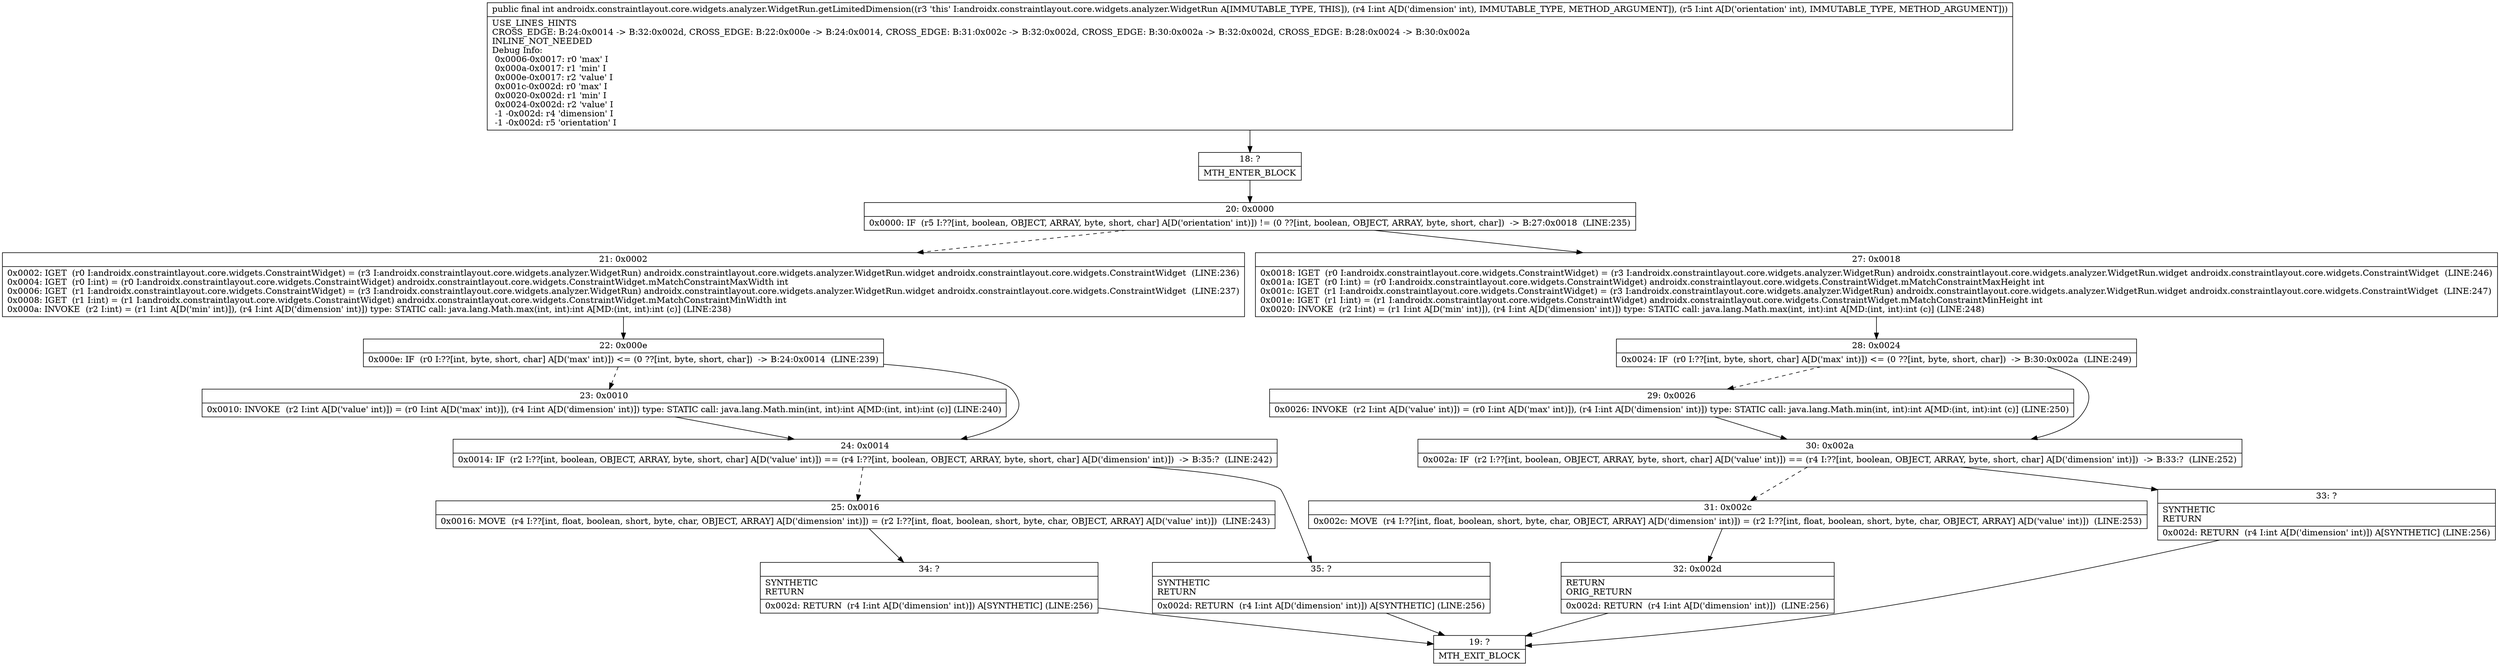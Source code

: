 digraph "CFG forandroidx.constraintlayout.core.widgets.analyzer.WidgetRun.getLimitedDimension(II)I" {
Node_18 [shape=record,label="{18\:\ ?|MTH_ENTER_BLOCK\l}"];
Node_20 [shape=record,label="{20\:\ 0x0000|0x0000: IF  (r5 I:??[int, boolean, OBJECT, ARRAY, byte, short, char] A[D('orientation' int)]) != (0 ??[int, boolean, OBJECT, ARRAY, byte, short, char])  \-\> B:27:0x0018  (LINE:235)\l}"];
Node_21 [shape=record,label="{21\:\ 0x0002|0x0002: IGET  (r0 I:androidx.constraintlayout.core.widgets.ConstraintWidget) = (r3 I:androidx.constraintlayout.core.widgets.analyzer.WidgetRun) androidx.constraintlayout.core.widgets.analyzer.WidgetRun.widget androidx.constraintlayout.core.widgets.ConstraintWidget  (LINE:236)\l0x0004: IGET  (r0 I:int) = (r0 I:androidx.constraintlayout.core.widgets.ConstraintWidget) androidx.constraintlayout.core.widgets.ConstraintWidget.mMatchConstraintMaxWidth int \l0x0006: IGET  (r1 I:androidx.constraintlayout.core.widgets.ConstraintWidget) = (r3 I:androidx.constraintlayout.core.widgets.analyzer.WidgetRun) androidx.constraintlayout.core.widgets.analyzer.WidgetRun.widget androidx.constraintlayout.core.widgets.ConstraintWidget  (LINE:237)\l0x0008: IGET  (r1 I:int) = (r1 I:androidx.constraintlayout.core.widgets.ConstraintWidget) androidx.constraintlayout.core.widgets.ConstraintWidget.mMatchConstraintMinWidth int \l0x000a: INVOKE  (r2 I:int) = (r1 I:int A[D('min' int)]), (r4 I:int A[D('dimension' int)]) type: STATIC call: java.lang.Math.max(int, int):int A[MD:(int, int):int (c)] (LINE:238)\l}"];
Node_22 [shape=record,label="{22\:\ 0x000e|0x000e: IF  (r0 I:??[int, byte, short, char] A[D('max' int)]) \<= (0 ??[int, byte, short, char])  \-\> B:24:0x0014  (LINE:239)\l}"];
Node_23 [shape=record,label="{23\:\ 0x0010|0x0010: INVOKE  (r2 I:int A[D('value' int)]) = (r0 I:int A[D('max' int)]), (r4 I:int A[D('dimension' int)]) type: STATIC call: java.lang.Math.min(int, int):int A[MD:(int, int):int (c)] (LINE:240)\l}"];
Node_24 [shape=record,label="{24\:\ 0x0014|0x0014: IF  (r2 I:??[int, boolean, OBJECT, ARRAY, byte, short, char] A[D('value' int)]) == (r4 I:??[int, boolean, OBJECT, ARRAY, byte, short, char] A[D('dimension' int)])  \-\> B:35:?  (LINE:242)\l}"];
Node_25 [shape=record,label="{25\:\ 0x0016|0x0016: MOVE  (r4 I:??[int, float, boolean, short, byte, char, OBJECT, ARRAY] A[D('dimension' int)]) = (r2 I:??[int, float, boolean, short, byte, char, OBJECT, ARRAY] A[D('value' int)])  (LINE:243)\l}"];
Node_34 [shape=record,label="{34\:\ ?|SYNTHETIC\lRETURN\l|0x002d: RETURN  (r4 I:int A[D('dimension' int)]) A[SYNTHETIC] (LINE:256)\l}"];
Node_19 [shape=record,label="{19\:\ ?|MTH_EXIT_BLOCK\l}"];
Node_35 [shape=record,label="{35\:\ ?|SYNTHETIC\lRETURN\l|0x002d: RETURN  (r4 I:int A[D('dimension' int)]) A[SYNTHETIC] (LINE:256)\l}"];
Node_27 [shape=record,label="{27\:\ 0x0018|0x0018: IGET  (r0 I:androidx.constraintlayout.core.widgets.ConstraintWidget) = (r3 I:androidx.constraintlayout.core.widgets.analyzer.WidgetRun) androidx.constraintlayout.core.widgets.analyzer.WidgetRun.widget androidx.constraintlayout.core.widgets.ConstraintWidget  (LINE:246)\l0x001a: IGET  (r0 I:int) = (r0 I:androidx.constraintlayout.core.widgets.ConstraintWidget) androidx.constraintlayout.core.widgets.ConstraintWidget.mMatchConstraintMaxHeight int \l0x001c: IGET  (r1 I:androidx.constraintlayout.core.widgets.ConstraintWidget) = (r3 I:androidx.constraintlayout.core.widgets.analyzer.WidgetRun) androidx.constraintlayout.core.widgets.analyzer.WidgetRun.widget androidx.constraintlayout.core.widgets.ConstraintWidget  (LINE:247)\l0x001e: IGET  (r1 I:int) = (r1 I:androidx.constraintlayout.core.widgets.ConstraintWidget) androidx.constraintlayout.core.widgets.ConstraintWidget.mMatchConstraintMinHeight int \l0x0020: INVOKE  (r2 I:int) = (r1 I:int A[D('min' int)]), (r4 I:int A[D('dimension' int)]) type: STATIC call: java.lang.Math.max(int, int):int A[MD:(int, int):int (c)] (LINE:248)\l}"];
Node_28 [shape=record,label="{28\:\ 0x0024|0x0024: IF  (r0 I:??[int, byte, short, char] A[D('max' int)]) \<= (0 ??[int, byte, short, char])  \-\> B:30:0x002a  (LINE:249)\l}"];
Node_29 [shape=record,label="{29\:\ 0x0026|0x0026: INVOKE  (r2 I:int A[D('value' int)]) = (r0 I:int A[D('max' int)]), (r4 I:int A[D('dimension' int)]) type: STATIC call: java.lang.Math.min(int, int):int A[MD:(int, int):int (c)] (LINE:250)\l}"];
Node_30 [shape=record,label="{30\:\ 0x002a|0x002a: IF  (r2 I:??[int, boolean, OBJECT, ARRAY, byte, short, char] A[D('value' int)]) == (r4 I:??[int, boolean, OBJECT, ARRAY, byte, short, char] A[D('dimension' int)])  \-\> B:33:?  (LINE:252)\l}"];
Node_31 [shape=record,label="{31\:\ 0x002c|0x002c: MOVE  (r4 I:??[int, float, boolean, short, byte, char, OBJECT, ARRAY] A[D('dimension' int)]) = (r2 I:??[int, float, boolean, short, byte, char, OBJECT, ARRAY] A[D('value' int)])  (LINE:253)\l}"];
Node_32 [shape=record,label="{32\:\ 0x002d|RETURN\lORIG_RETURN\l|0x002d: RETURN  (r4 I:int A[D('dimension' int)])  (LINE:256)\l}"];
Node_33 [shape=record,label="{33\:\ ?|SYNTHETIC\lRETURN\l|0x002d: RETURN  (r4 I:int A[D('dimension' int)]) A[SYNTHETIC] (LINE:256)\l}"];
MethodNode[shape=record,label="{public final int androidx.constraintlayout.core.widgets.analyzer.WidgetRun.getLimitedDimension((r3 'this' I:androidx.constraintlayout.core.widgets.analyzer.WidgetRun A[IMMUTABLE_TYPE, THIS]), (r4 I:int A[D('dimension' int), IMMUTABLE_TYPE, METHOD_ARGUMENT]), (r5 I:int A[D('orientation' int), IMMUTABLE_TYPE, METHOD_ARGUMENT]))  | USE_LINES_HINTS\lCROSS_EDGE: B:24:0x0014 \-\> B:32:0x002d, CROSS_EDGE: B:22:0x000e \-\> B:24:0x0014, CROSS_EDGE: B:31:0x002c \-\> B:32:0x002d, CROSS_EDGE: B:30:0x002a \-\> B:32:0x002d, CROSS_EDGE: B:28:0x0024 \-\> B:30:0x002a\lINLINE_NOT_NEEDED\lDebug Info:\l  0x0006\-0x0017: r0 'max' I\l  0x000a\-0x0017: r1 'min' I\l  0x000e\-0x0017: r2 'value' I\l  0x001c\-0x002d: r0 'max' I\l  0x0020\-0x002d: r1 'min' I\l  0x0024\-0x002d: r2 'value' I\l  \-1 \-0x002d: r4 'dimension' I\l  \-1 \-0x002d: r5 'orientation' I\l}"];
MethodNode -> Node_18;Node_18 -> Node_20;
Node_20 -> Node_21[style=dashed];
Node_20 -> Node_27;
Node_21 -> Node_22;
Node_22 -> Node_23[style=dashed];
Node_22 -> Node_24;
Node_23 -> Node_24;
Node_24 -> Node_25[style=dashed];
Node_24 -> Node_35;
Node_25 -> Node_34;
Node_34 -> Node_19;
Node_35 -> Node_19;
Node_27 -> Node_28;
Node_28 -> Node_29[style=dashed];
Node_28 -> Node_30;
Node_29 -> Node_30;
Node_30 -> Node_31[style=dashed];
Node_30 -> Node_33;
Node_31 -> Node_32;
Node_32 -> Node_19;
Node_33 -> Node_19;
}

